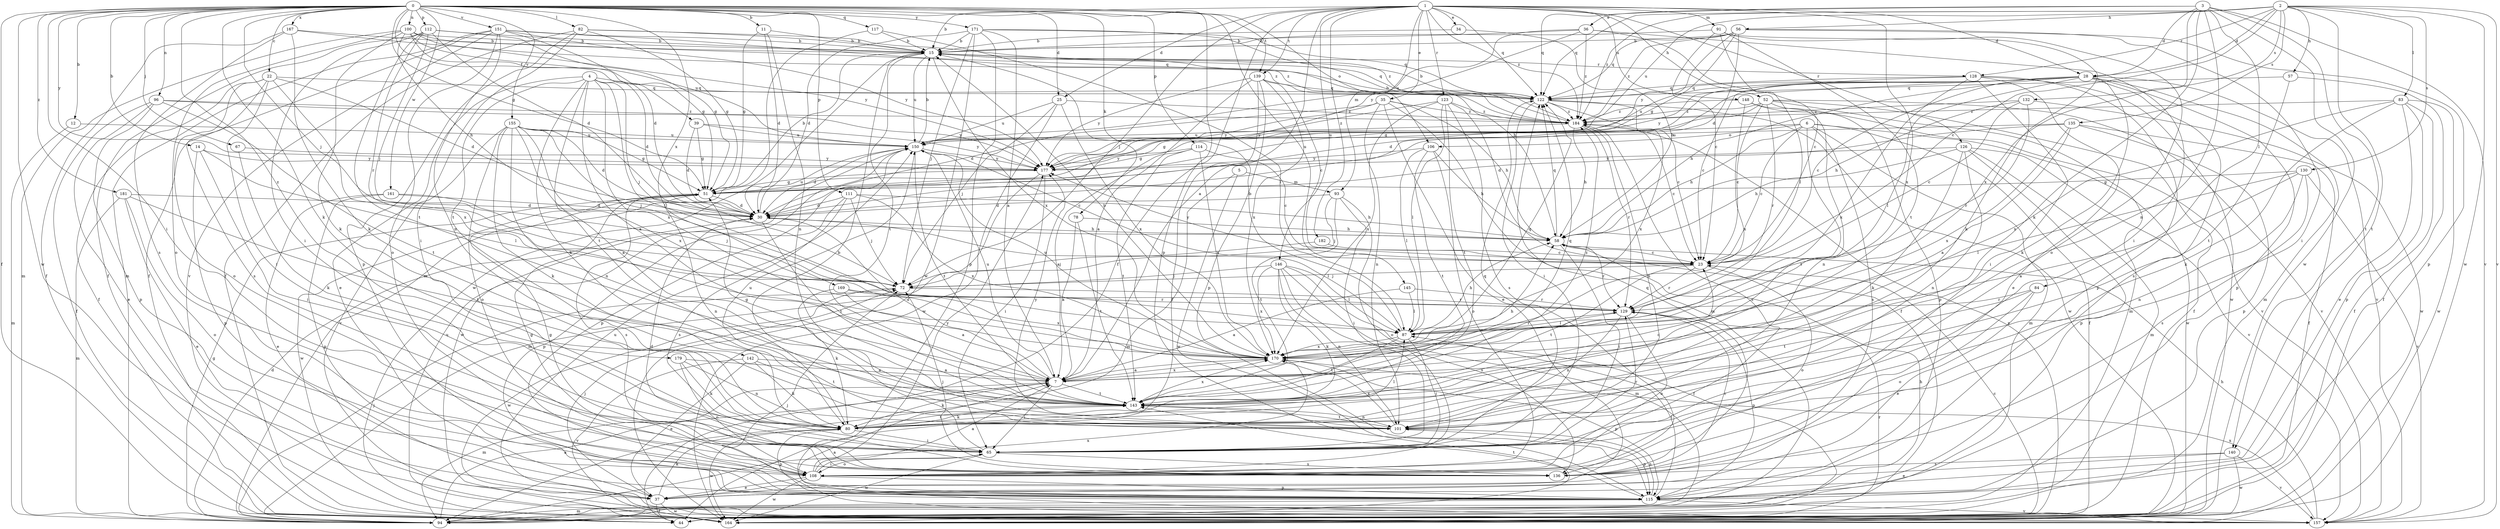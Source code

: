 strict digraph  {
0;
1;
2;
3;
4;
5;
6;
7;
11;
12;
14;
15;
22;
23;
25;
28;
30;
34;
35;
36;
37;
39;
44;
51;
52;
56;
57;
58;
65;
67;
72;
78;
80;
82;
83;
84;
87;
91;
93;
94;
96;
100;
101;
106;
108;
111;
112;
114;
115;
117;
122;
123;
126;
128;
129;
130;
132;
135;
136;
139;
140;
142;
143;
145;
146;
148;
150;
151;
155;
157;
161;
164;
167;
169;
170;
171;
177;
179;
181;
182;
184;
0 -> 11  [label=b];
0 -> 12  [label=b];
0 -> 14  [label=b];
0 -> 22  [label=c];
0 -> 25  [label=d];
0 -> 39  [label=f];
0 -> 44  [label=f];
0 -> 51  [label=g];
0 -> 65  [label=i];
0 -> 67  [label=j];
0 -> 72  [label=j];
0 -> 78  [label=k];
0 -> 80  [label=k];
0 -> 82  [label=l];
0 -> 96  [label=n];
0 -> 100  [label=n];
0 -> 106  [label=o];
0 -> 111  [label=p];
0 -> 112  [label=p];
0 -> 114  [label=p];
0 -> 115  [label=p];
0 -> 117  [label=q];
0 -> 139  [label=t];
0 -> 145  [label=u];
0 -> 151  [label=v];
0 -> 155  [label=v];
0 -> 161  [label=w];
0 -> 164  [label=w];
0 -> 167  [label=x];
0 -> 169  [label=x];
0 -> 171  [label=y];
0 -> 177  [label=y];
0 -> 179  [label=z];
0 -> 181  [label=z];
1 -> 7  [label=a];
1 -> 15  [label=b];
1 -> 25  [label=d];
1 -> 28  [label=d];
1 -> 34  [label=e];
1 -> 35  [label=e];
1 -> 44  [label=f];
1 -> 52  [label=h];
1 -> 72  [label=j];
1 -> 91  [label=m];
1 -> 93  [label=m];
1 -> 122  [label=q];
1 -> 123  [label=r];
1 -> 126  [label=r];
1 -> 139  [label=t];
1 -> 146  [label=u];
1 -> 148  [label=u];
1 -> 170  [label=x];
1 -> 182  [label=z];
1 -> 184  [label=z];
2 -> 23  [label=c];
2 -> 28  [label=d];
2 -> 56  [label=h];
2 -> 57  [label=h];
2 -> 83  [label=l];
2 -> 122  [label=q];
2 -> 128  [label=r];
2 -> 130  [label=s];
2 -> 132  [label=s];
2 -> 135  [label=s];
2 -> 140  [label=t];
2 -> 150  [label=u];
2 -> 157  [label=v];
2 -> 164  [label=w];
2 -> 184  [label=z];
3 -> 28  [label=d];
3 -> 36  [label=e];
3 -> 80  [label=k];
3 -> 84  [label=l];
3 -> 101  [label=n];
3 -> 122  [label=q];
3 -> 140  [label=t];
3 -> 157  [label=v];
3 -> 164  [label=w];
3 -> 170  [label=x];
4 -> 7  [label=a];
4 -> 30  [label=d];
4 -> 37  [label=e];
4 -> 72  [label=j];
4 -> 80  [label=k];
4 -> 87  [label=l];
4 -> 122  [label=q];
4 -> 142  [label=t];
4 -> 143  [label=t];
4 -> 170  [label=x];
5 -> 93  [label=m];
5 -> 94  [label=m];
5 -> 164  [label=w];
6 -> 23  [label=c];
6 -> 44  [label=f];
6 -> 51  [label=g];
6 -> 58  [label=h];
6 -> 94  [label=m];
6 -> 106  [label=o];
6 -> 136  [label=s];
6 -> 143  [label=t];
6 -> 164  [label=w];
7 -> 30  [label=d];
7 -> 58  [label=h];
7 -> 65  [label=i];
7 -> 80  [label=k];
7 -> 94  [label=m];
7 -> 122  [label=q];
7 -> 143  [label=t];
7 -> 150  [label=u];
7 -> 170  [label=x];
7 -> 184  [label=z];
11 -> 15  [label=b];
11 -> 30  [label=d];
11 -> 51  [label=g];
11 -> 101  [label=n];
12 -> 94  [label=m];
12 -> 150  [label=u];
14 -> 65  [label=i];
14 -> 87  [label=l];
14 -> 115  [label=p];
14 -> 177  [label=y];
15 -> 122  [label=q];
15 -> 128  [label=r];
15 -> 143  [label=t];
15 -> 150  [label=u];
15 -> 164  [label=w];
15 -> 170  [label=x];
22 -> 30  [label=d];
22 -> 44  [label=f];
22 -> 65  [label=i];
22 -> 108  [label=o];
22 -> 122  [label=q];
22 -> 136  [label=s];
22 -> 170  [label=x];
23 -> 72  [label=j];
23 -> 108  [label=o];
23 -> 129  [label=r];
23 -> 143  [label=t];
23 -> 177  [label=y];
25 -> 72  [label=j];
25 -> 150  [label=u];
25 -> 164  [label=w];
25 -> 170  [label=x];
25 -> 184  [label=z];
28 -> 23  [label=c];
28 -> 30  [label=d];
28 -> 51  [label=g];
28 -> 58  [label=h];
28 -> 80  [label=k];
28 -> 87  [label=l];
28 -> 94  [label=m];
28 -> 115  [label=p];
28 -> 122  [label=q];
28 -> 136  [label=s];
28 -> 150  [label=u];
28 -> 157  [label=v];
28 -> 177  [label=y];
30 -> 58  [label=h];
30 -> 87  [label=l];
30 -> 143  [label=t];
30 -> 150  [label=u];
34 -> 15  [label=b];
34 -> 58  [label=h];
35 -> 30  [label=d];
35 -> 37  [label=e];
35 -> 58  [label=h];
35 -> 94  [label=m];
35 -> 101  [label=n];
35 -> 177  [label=y];
35 -> 184  [label=z];
36 -> 15  [label=b];
36 -> 23  [label=c];
36 -> 65  [label=i];
36 -> 150  [label=u];
36 -> 177  [label=y];
36 -> 184  [label=z];
37 -> 44  [label=f];
37 -> 72  [label=j];
37 -> 80  [label=k];
37 -> 164  [label=w];
39 -> 30  [label=d];
39 -> 51  [label=g];
39 -> 150  [label=u];
39 -> 177  [label=y];
44 -> 23  [label=c];
44 -> 129  [label=r];
44 -> 184  [label=z];
51 -> 15  [label=b];
51 -> 30  [label=d];
51 -> 101  [label=n];
51 -> 136  [label=s];
51 -> 164  [label=w];
52 -> 23  [label=c];
52 -> 44  [label=f];
52 -> 51  [label=g];
52 -> 94  [label=m];
52 -> 101  [label=n];
52 -> 129  [label=r];
52 -> 157  [label=v];
52 -> 184  [label=z];
56 -> 15  [label=b];
56 -> 30  [label=d];
56 -> 51  [label=g];
56 -> 65  [label=i];
56 -> 115  [label=p];
56 -> 122  [label=q];
56 -> 177  [label=y];
56 -> 184  [label=z];
57 -> 44  [label=f];
57 -> 122  [label=q];
57 -> 143  [label=t];
58 -> 23  [label=c];
58 -> 65  [label=i];
58 -> 122  [label=q];
58 -> 129  [label=r];
65 -> 15  [label=b];
65 -> 108  [label=o];
65 -> 122  [label=q];
65 -> 129  [label=r];
65 -> 136  [label=s];
65 -> 164  [label=w];
67 -> 80  [label=k];
67 -> 177  [label=y];
72 -> 129  [label=r];
72 -> 164  [label=w];
78 -> 7  [label=a];
78 -> 58  [label=h];
78 -> 143  [label=t];
80 -> 65  [label=i];
80 -> 87  [label=l];
80 -> 115  [label=p];
80 -> 143  [label=t];
80 -> 150  [label=u];
80 -> 164  [label=w];
82 -> 15  [label=b];
82 -> 44  [label=f];
82 -> 51  [label=g];
82 -> 65  [label=i];
82 -> 115  [label=p];
82 -> 184  [label=z];
83 -> 37  [label=e];
83 -> 44  [label=f];
83 -> 80  [label=k];
83 -> 115  [label=p];
83 -> 164  [label=w];
83 -> 170  [label=x];
83 -> 184  [label=z];
84 -> 37  [label=e];
84 -> 108  [label=o];
84 -> 129  [label=r];
84 -> 143  [label=t];
87 -> 15  [label=b];
87 -> 58  [label=h];
87 -> 65  [label=i];
87 -> 129  [label=r];
87 -> 143  [label=t];
87 -> 170  [label=x];
91 -> 15  [label=b];
91 -> 23  [label=c];
91 -> 80  [label=k];
91 -> 87  [label=l];
91 -> 108  [label=o];
91 -> 143  [label=t];
93 -> 30  [label=d];
93 -> 65  [label=i];
93 -> 72  [label=j];
93 -> 108  [label=o];
93 -> 143  [label=t];
94 -> 7  [label=a];
94 -> 30  [label=d];
94 -> 51  [label=g];
94 -> 58  [label=h];
94 -> 72  [label=j];
94 -> 170  [label=x];
96 -> 37  [label=e];
96 -> 44  [label=f];
96 -> 115  [label=p];
96 -> 143  [label=t];
96 -> 177  [label=y];
96 -> 184  [label=z];
100 -> 15  [label=b];
100 -> 51  [label=g];
100 -> 58  [label=h];
100 -> 80  [label=k];
100 -> 94  [label=m];
100 -> 108  [label=o];
100 -> 122  [label=q];
100 -> 150  [label=u];
100 -> 177  [label=y];
101 -> 115  [label=p];
101 -> 143  [label=t];
101 -> 170  [label=x];
101 -> 177  [label=y];
106 -> 58  [label=h];
106 -> 87  [label=l];
106 -> 108  [label=o];
106 -> 143  [label=t];
106 -> 177  [label=y];
108 -> 7  [label=a];
108 -> 37  [label=e];
108 -> 51  [label=g];
108 -> 65  [label=i];
108 -> 115  [label=p];
108 -> 164  [label=w];
108 -> 177  [label=y];
108 -> 184  [label=z];
111 -> 30  [label=d];
111 -> 58  [label=h];
111 -> 72  [label=j];
111 -> 115  [label=p];
111 -> 136  [label=s];
111 -> 170  [label=x];
112 -> 15  [label=b];
112 -> 30  [label=d];
112 -> 44  [label=f];
112 -> 51  [label=g];
112 -> 65  [label=i];
112 -> 72  [label=j];
112 -> 129  [label=r];
112 -> 143  [label=t];
114 -> 7  [label=a];
114 -> 23  [label=c];
114 -> 143  [label=t];
114 -> 170  [label=x];
114 -> 177  [label=y];
115 -> 87  [label=l];
115 -> 94  [label=m];
115 -> 101  [label=n];
115 -> 143  [label=t];
115 -> 157  [label=v];
117 -> 15  [label=b];
117 -> 87  [label=l];
117 -> 94  [label=m];
122 -> 15  [label=b];
122 -> 23  [label=c];
122 -> 65  [label=i];
122 -> 164  [label=w];
122 -> 170  [label=x];
122 -> 184  [label=z];
123 -> 44  [label=f];
123 -> 87  [label=l];
123 -> 136  [label=s];
123 -> 143  [label=t];
123 -> 170  [label=x];
123 -> 177  [label=y];
123 -> 184  [label=z];
126 -> 58  [label=h];
126 -> 80  [label=k];
126 -> 94  [label=m];
126 -> 101  [label=n];
126 -> 115  [label=p];
126 -> 157  [label=v];
126 -> 177  [label=y];
128 -> 23  [label=c];
128 -> 37  [label=e];
128 -> 65  [label=i];
128 -> 115  [label=p];
128 -> 122  [label=q];
128 -> 164  [label=w];
128 -> 170  [label=x];
129 -> 87  [label=l];
129 -> 101  [label=n];
129 -> 108  [label=o];
129 -> 115  [label=p];
130 -> 7  [label=a];
130 -> 51  [label=g];
130 -> 87  [label=l];
130 -> 101  [label=n];
130 -> 136  [label=s];
130 -> 157  [label=v];
132 -> 23  [label=c];
132 -> 58  [label=h];
132 -> 129  [label=r];
132 -> 164  [label=w];
132 -> 184  [label=z];
135 -> 7  [label=a];
135 -> 30  [label=d];
135 -> 44  [label=f];
135 -> 115  [label=p];
135 -> 150  [label=u];
135 -> 170  [label=x];
136 -> 30  [label=d];
136 -> 51  [label=g];
136 -> 72  [label=j];
136 -> 122  [label=q];
136 -> 129  [label=r];
139 -> 7  [label=a];
139 -> 23  [label=c];
139 -> 44  [label=f];
139 -> 115  [label=p];
139 -> 122  [label=q];
139 -> 170  [label=x];
139 -> 177  [label=y];
140 -> 37  [label=e];
140 -> 136  [label=s];
140 -> 157  [label=v];
140 -> 164  [label=w];
142 -> 7  [label=a];
142 -> 37  [label=e];
142 -> 80  [label=k];
142 -> 143  [label=t];
142 -> 157  [label=v];
143 -> 23  [label=c];
143 -> 51  [label=g];
143 -> 80  [label=k];
143 -> 101  [label=n];
143 -> 170  [label=x];
145 -> 7  [label=a];
145 -> 87  [label=l];
145 -> 129  [label=r];
146 -> 44  [label=f];
146 -> 72  [label=j];
146 -> 80  [label=k];
146 -> 87  [label=l];
146 -> 94  [label=m];
146 -> 101  [label=n];
146 -> 136  [label=s];
146 -> 170  [label=x];
148 -> 115  [label=p];
148 -> 157  [label=v];
148 -> 170  [label=x];
148 -> 184  [label=z];
150 -> 15  [label=b];
150 -> 23  [label=c];
150 -> 30  [label=d];
150 -> 115  [label=p];
150 -> 143  [label=t];
150 -> 164  [label=w];
150 -> 177  [label=y];
151 -> 15  [label=b];
151 -> 30  [label=d];
151 -> 44  [label=f];
151 -> 94  [label=m];
151 -> 101  [label=n];
151 -> 108  [label=o];
151 -> 157  [label=v];
151 -> 177  [label=y];
151 -> 184  [label=z];
155 -> 7  [label=a];
155 -> 30  [label=d];
155 -> 51  [label=g];
155 -> 72  [label=j];
155 -> 80  [label=k];
155 -> 101  [label=n];
155 -> 108  [label=o];
155 -> 150  [label=u];
155 -> 157  [label=v];
155 -> 170  [label=x];
157 -> 7  [label=a];
157 -> 58  [label=h];
157 -> 72  [label=j];
157 -> 150  [label=u];
157 -> 170  [label=x];
161 -> 30  [label=d];
161 -> 37  [label=e];
161 -> 72  [label=j];
161 -> 115  [label=p];
164 -> 150  [label=u];
167 -> 15  [label=b];
167 -> 44  [label=f];
167 -> 80  [label=k];
167 -> 136  [label=s];
167 -> 184  [label=z];
169 -> 7  [label=a];
169 -> 80  [label=k];
169 -> 129  [label=r];
169 -> 170  [label=x];
170 -> 7  [label=a];
170 -> 15  [label=b];
170 -> 115  [label=p];
170 -> 122  [label=q];
170 -> 150  [label=u];
171 -> 7  [label=a];
171 -> 15  [label=b];
171 -> 30  [label=d];
171 -> 58  [label=h];
171 -> 72  [label=j];
171 -> 115  [label=p];
171 -> 122  [label=q];
171 -> 164  [label=w];
177 -> 51  [label=g];
177 -> 65  [label=i];
177 -> 94  [label=m];
179 -> 7  [label=a];
179 -> 80  [label=k];
179 -> 101  [label=n];
179 -> 108  [label=o];
181 -> 30  [label=d];
181 -> 37  [label=e];
181 -> 94  [label=m];
181 -> 108  [label=o];
181 -> 143  [label=t];
182 -> 23  [label=c];
182 -> 72  [label=j];
184 -> 15  [label=b];
184 -> 23  [label=c];
184 -> 58  [label=h];
184 -> 101  [label=n];
184 -> 129  [label=r];
184 -> 150  [label=u];
}
